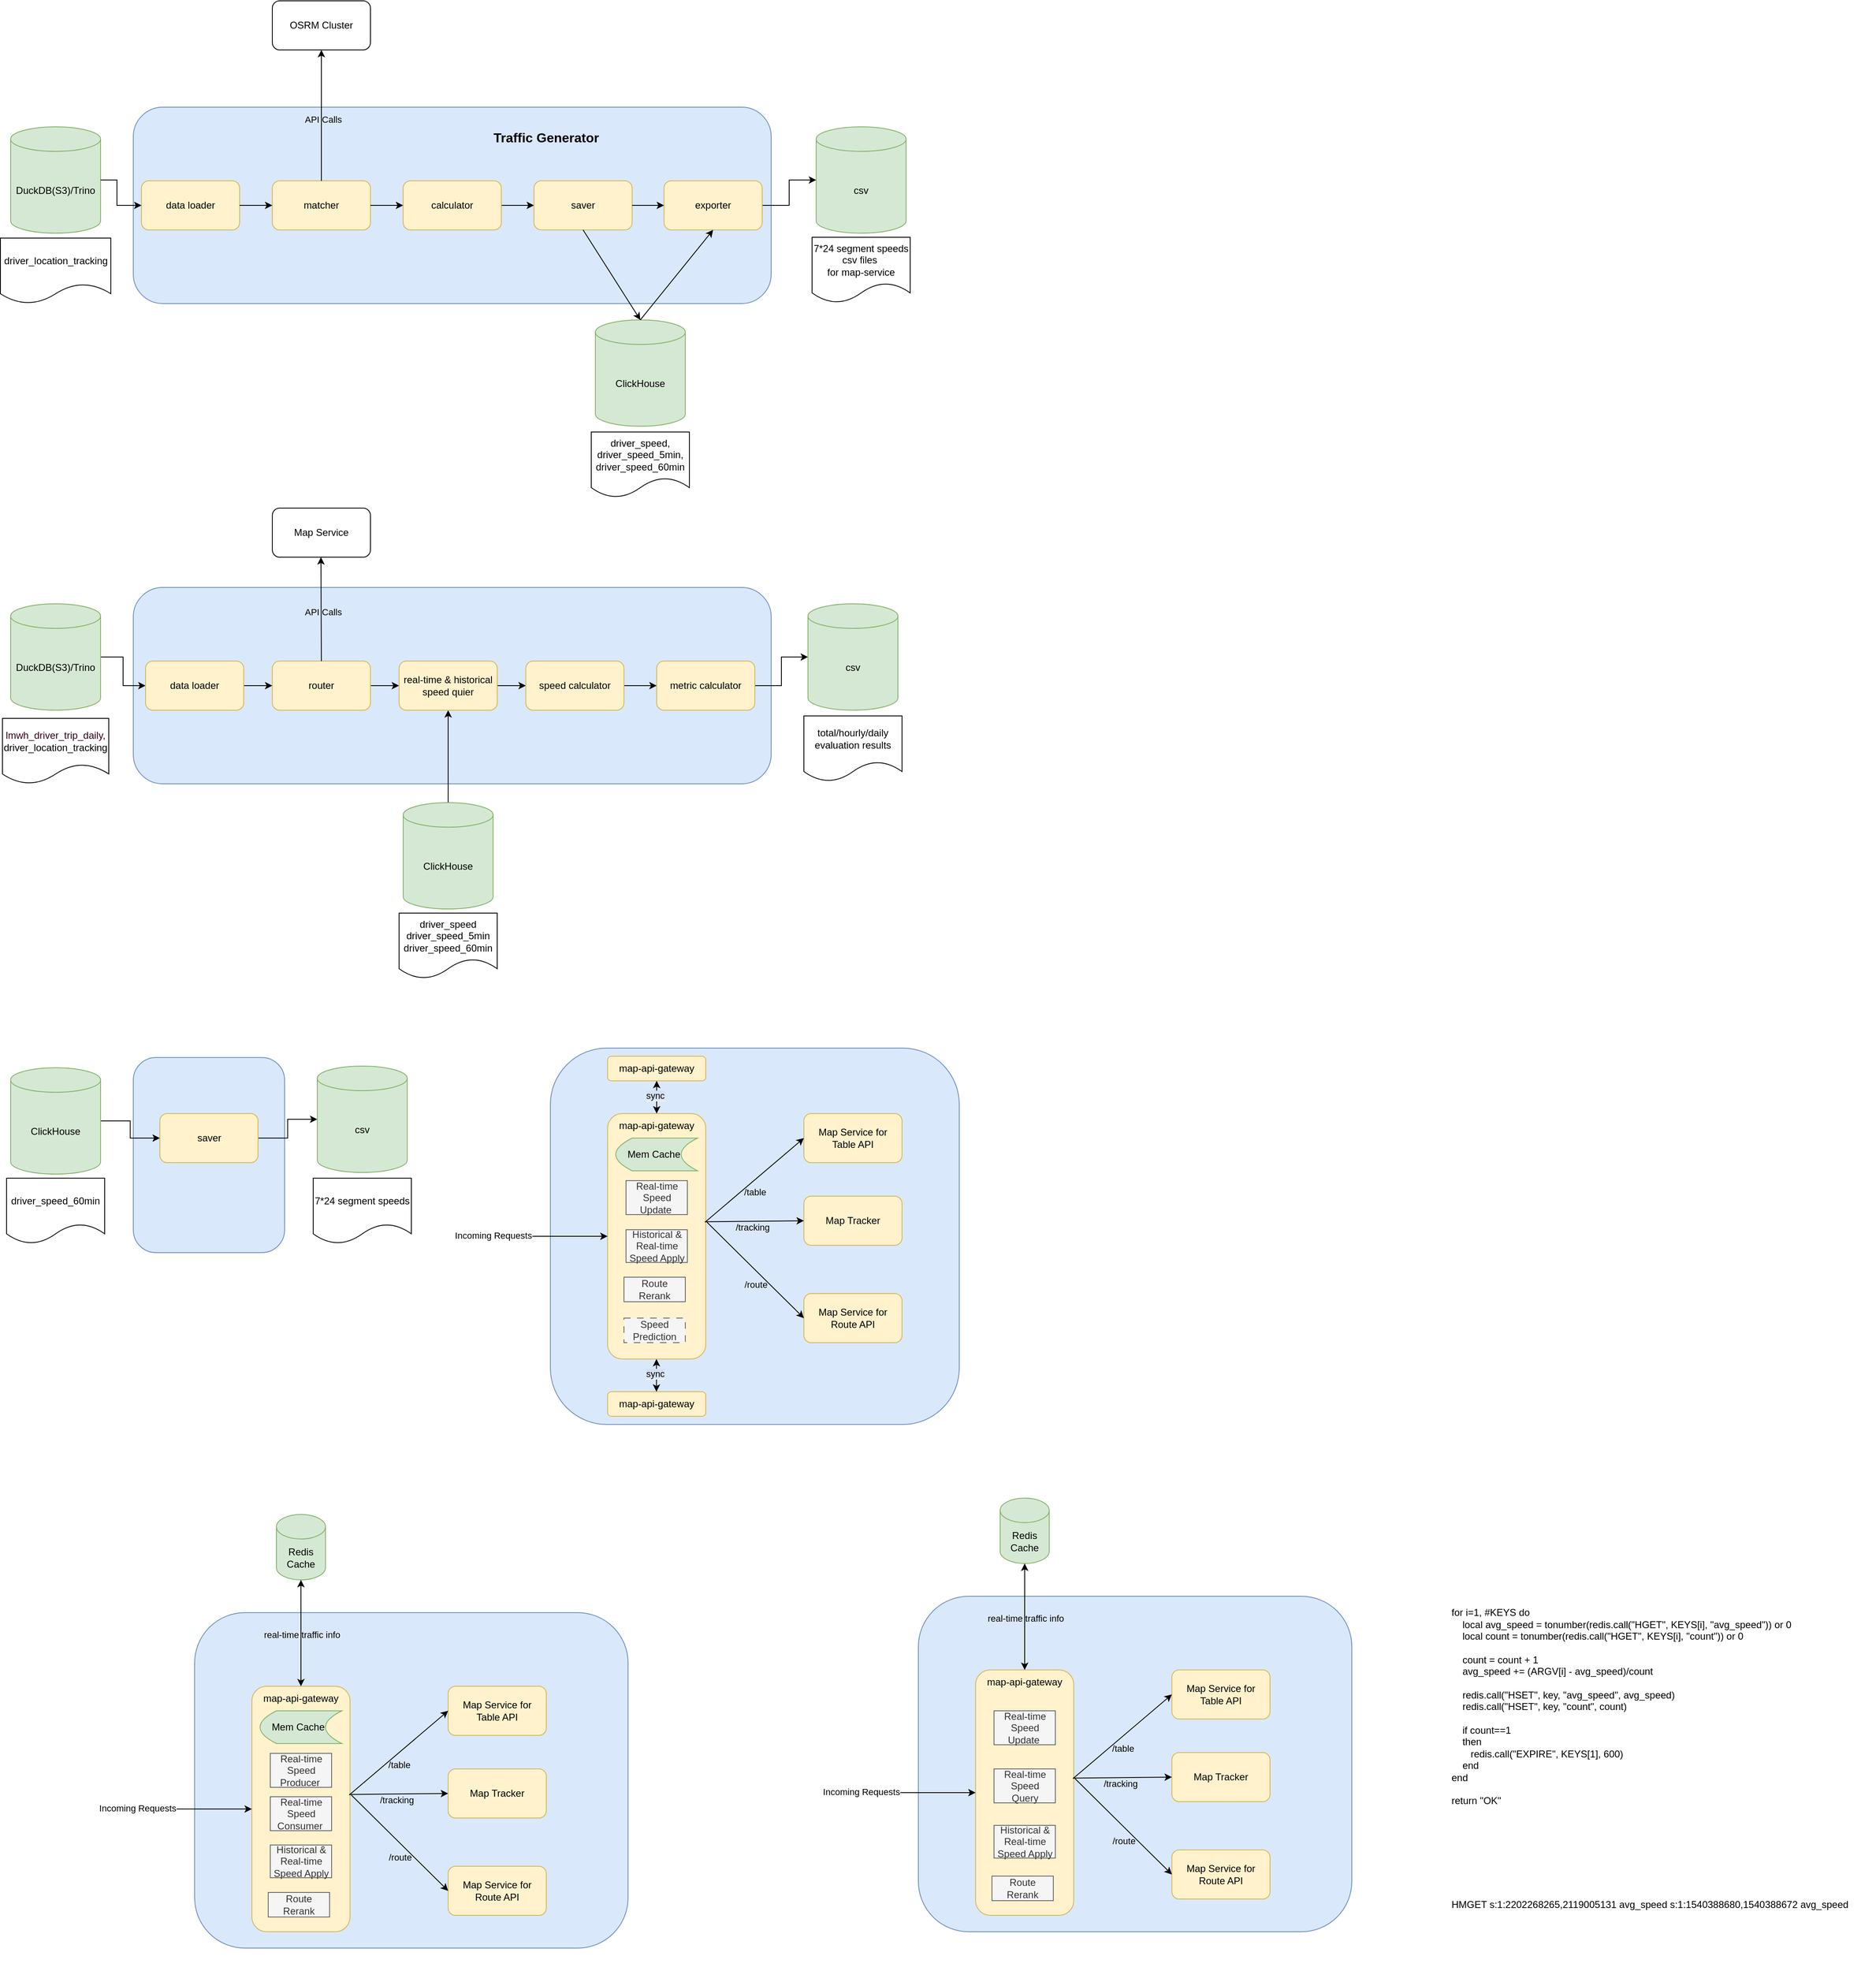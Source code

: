 <mxfile version="26.1.1">
  <diagram name="第 1 页" id="8BYuACCQoeawqHEzZooh">
    <mxGraphModel dx="1098" dy="1019" grid="1" gridSize="10" guides="1" tooltips="1" connect="1" arrows="1" fold="1" page="1" pageScale="1" pageWidth="1169" pageHeight="827" math="0" shadow="0">
      <root>
        <mxCell id="0" />
        <mxCell id="1" parent="0" />
        <mxCell id="vw1j7PgcZG8BtyWdy6v_-1" value="DuckDB(S3)/Trino" style="shape=cylinder3;whiteSpace=wrap;html=1;boundedLbl=1;backgroundOutline=1;size=15;fillColor=#d5e8d4;strokeColor=#82b366;" parent="1" vertex="1">
          <mxGeometry x="250" y="264" width="110" height="130" as="geometry" />
        </mxCell>
        <mxCell id="vw1j7PgcZG8BtyWdy6v_-2" value="&lt;font face=&quot;Helvetica&quot; style=&quot;font-size: 12px;&quot;&gt;&lt;span style=&quot;background-color: rgb(255, 255, 255);&quot;&gt;driver_location_tracking&lt;/span&gt;&lt;/font&gt;" style="shape=document;whiteSpace=wrap;html=1;boundedLbl=1;" parent="1" vertex="1">
          <mxGeometry x="237.5" y="400" width="135" height="80" as="geometry" />
        </mxCell>
        <mxCell id="vw1j7PgcZG8BtyWdy6v_-3" value="" style="rounded=1;whiteSpace=wrap;html=1;fillColor=#dae8fc;strokeColor=#6c8ebf;" parent="1" vertex="1">
          <mxGeometry x="400" y="240" width="780" height="240" as="geometry" />
        </mxCell>
        <mxCell id="vw1j7PgcZG8BtyWdy6v_-4" value="data loader" style="rounded=1;whiteSpace=wrap;html=1;fillColor=#fff2cc;strokeColor=#d6b656;" parent="1" vertex="1">
          <mxGeometry x="410" y="330" width="120" height="60" as="geometry" />
        </mxCell>
        <mxCell id="vw1j7PgcZG8BtyWdy6v_-5" value="matcher" style="rounded=1;whiteSpace=wrap;html=1;fillColor=#fff2cc;strokeColor=#d6b656;" parent="1" vertex="1">
          <mxGeometry x="570" y="330" width="120" height="60" as="geometry" />
        </mxCell>
        <mxCell id="vw1j7PgcZG8BtyWdy6v_-12" value="" style="edgeStyle=orthogonalEdgeStyle;rounded=0;orthogonalLoop=1;jettySize=auto;html=1;" parent="1" source="vw1j7PgcZG8BtyWdy6v_-6" target="vw1j7PgcZG8BtyWdy6v_-11" edge="1">
          <mxGeometry relative="1" as="geometry" />
        </mxCell>
        <mxCell id="vw1j7PgcZG8BtyWdy6v_-6" value="calculator" style="rounded=1;whiteSpace=wrap;html=1;fillColor=#fff2cc;strokeColor=#d6b656;" parent="1" vertex="1">
          <mxGeometry x="730" y="330" width="120" height="60" as="geometry" />
        </mxCell>
        <mxCell id="vw1j7PgcZG8BtyWdy6v_-7" value="" style="endArrow=classic;html=1;rounded=0;exitX=0.5;exitY=0;exitDx=0;exitDy=0;" parent="1" source="vw1j7PgcZG8BtyWdy6v_-5" edge="1">
          <mxGeometry width="50" height="50" relative="1" as="geometry">
            <mxPoint x="560" y="400" as="sourcePoint" />
            <mxPoint x="630" y="170" as="targetPoint" />
          </mxGeometry>
        </mxCell>
        <mxCell id="vw1j7PgcZG8BtyWdy6v_-26" value="API Calls" style="edgeLabel;html=1;align=center;verticalAlign=middle;resizable=0;points=[];labelBackgroundColor=none;" parent="vw1j7PgcZG8BtyWdy6v_-7" vertex="1" connectable="0">
          <mxGeometry x="-0.055" y="-2" relative="1" as="geometry">
            <mxPoint as="offset" />
          </mxGeometry>
        </mxCell>
        <mxCell id="vw1j7PgcZG8BtyWdy6v_-8" value="OSRM Cluster" style="rounded=1;whiteSpace=wrap;html=1;" parent="1" vertex="1">
          <mxGeometry x="570" y="110" width="120" height="60" as="geometry" />
        </mxCell>
        <mxCell id="vw1j7PgcZG8BtyWdy6v_-9" value="" style="endArrow=classic;html=1;rounded=0;entryX=0;entryY=0.5;entryDx=0;entryDy=0;" parent="1" target="vw1j7PgcZG8BtyWdy6v_-5" edge="1">
          <mxGeometry width="50" height="50" relative="1" as="geometry">
            <mxPoint x="530" y="360" as="sourcePoint" />
            <mxPoint x="580" y="310" as="targetPoint" />
          </mxGeometry>
        </mxCell>
        <mxCell id="vw1j7PgcZG8BtyWdy6v_-10" value="" style="endArrow=classic;html=1;rounded=0;entryX=0;entryY=0.5;entryDx=0;entryDy=0;exitX=1;exitY=0.5;exitDx=0;exitDy=0;" parent="1" source="vw1j7PgcZG8BtyWdy6v_-5" target="vw1j7PgcZG8BtyWdy6v_-6" edge="1">
          <mxGeometry width="50" height="50" relative="1" as="geometry">
            <mxPoint x="540" y="370" as="sourcePoint" />
            <mxPoint x="580" y="370" as="targetPoint" />
          </mxGeometry>
        </mxCell>
        <mxCell id="vw1j7PgcZG8BtyWdy6v_-11" value="saver" style="whiteSpace=wrap;html=1;rounded=1;fillColor=#fff2cc;strokeColor=#d6b656;" parent="1" vertex="1">
          <mxGeometry x="890" y="330" width="120" height="60" as="geometry" />
        </mxCell>
        <mxCell id="vw1j7PgcZG8BtyWdy6v_-14" value="ClickHouse" style="shape=cylinder3;whiteSpace=wrap;html=1;boundedLbl=1;backgroundOutline=1;size=15;fillColor=#d5e8d4;strokeColor=#82b366;" parent="1" vertex="1">
          <mxGeometry x="965" y="500" width="110" height="130" as="geometry" />
        </mxCell>
        <mxCell id="vw1j7PgcZG8BtyWdy6v_-15" value="&lt;span style=&quot;background-color: rgb(255, 255, 255); color: rgb(0, 0, 0);&quot;&gt;&lt;font face=&quot;Helvetica&quot;&gt;driver_speed,&lt;br&gt;&lt;/font&gt;&lt;/span&gt;&lt;span style=&quot;background-color: rgb(255, 255, 255); color: rgb(0, 0, 0);&quot;&gt;&lt;font face=&quot;Helvetica&quot;&gt;driver_speed_5min,&lt;br&gt;&lt;/font&gt;&lt;/span&gt;&lt;span style=&quot;background-color: rgb(255, 255, 255); color: rgb(0, 0, 0);&quot;&gt;&lt;font face=&quot;Helvetica&quot;&gt;driver_speed_60min&lt;/font&gt;&lt;/span&gt;" style="shape=document;whiteSpace=wrap;html=1;boundedLbl=1;" parent="1" vertex="1">
          <mxGeometry x="960" y="637" width="120" height="80" as="geometry" />
        </mxCell>
        <mxCell id="vw1j7PgcZG8BtyWdy6v_-18" value="" style="endArrow=classic;html=1;rounded=0;entryX=0;entryY=0.5;entryDx=0;entryDy=0;exitX=1;exitY=0.5;exitDx=0;exitDy=0;exitPerimeter=0;" parent="1" source="vw1j7PgcZG8BtyWdy6v_-1" target="vw1j7PgcZG8BtyWdy6v_-4" edge="1">
          <mxGeometry width="50" height="50" relative="1" as="geometry">
            <mxPoint x="540" y="370" as="sourcePoint" />
            <mxPoint x="580" y="370" as="targetPoint" />
            <Array as="points">
              <mxPoint x="380" y="329" />
              <mxPoint x="380" y="360" />
            </Array>
          </mxGeometry>
        </mxCell>
        <mxCell id="vw1j7PgcZG8BtyWdy6v_-22" value="csv" style="shape=cylinder3;whiteSpace=wrap;html=1;boundedLbl=1;backgroundOutline=1;size=15;fillColor=#d5e8d4;strokeColor=#82b366;" parent="1" vertex="1">
          <mxGeometry x="1235" y="264" width="110" height="130" as="geometry" />
        </mxCell>
        <mxCell id="vw1j7PgcZG8BtyWdy6v_-23" value="&lt;div style=&quot;background-color: rgb(255, 255, 255); color: rgb(8, 8, 8);&quot;&gt;&lt;p style=&quot;&quot;&gt;&lt;span style=&quot;color: rgb(0, 0, 0);&quot;&gt;7*24 segment speeds csv files&amp;nbsp;&lt;br&gt;&lt;/span&gt;&lt;span style=&quot;color: light-dark(rgb(0, 0, 0), rgb(237, 237, 237)); background-color: light-dark(rgb(255, 255, 255), rgb(18, 18, 18));&quot;&gt;for map-service&lt;/span&gt;&lt;/p&gt;&lt;pre style=&quot;&quot;&gt;&lt;div style=&quot;&quot;&gt;&lt;pre style=&quot;&quot;&gt;&lt;font face=&quot;JetBrains Mono, monospace&quot; color=&quot;rgba(0, 0, 0, 0)&quot;&gt;&lt;span style=&quot;color: rgb(0, 0, 0); font-size: 9.8pt;&quot;&gt;&lt;/span&gt;&lt;/font&gt;&lt;/pre&gt;&lt;/div&gt;&lt;font face=&quot;JetBrains Mono, monospace&quot; color=&quot;rgba(0, 0, 0, 0)&quot;&gt;&lt;span style=&quot;color: rgb(0, 0, 0); font-size: 9.8pt;&quot;&gt;&lt;/span&gt;&lt;/font&gt;&lt;/pre&gt;&lt;/div&gt;" style="shape=document;whiteSpace=wrap;html=1;boundedLbl=1;" parent="1" vertex="1">
          <mxGeometry x="1230" y="399" width="120" height="80" as="geometry" />
        </mxCell>
        <mxCell id="vw1j7PgcZG8BtyWdy6v_-25" value="Traffic Generator" style="text;html=1;align=center;verticalAlign=middle;whiteSpace=wrap;rounded=0;fontSize=16;fontStyle=1" parent="1" vertex="1">
          <mxGeometry x="830" y="264" width="150" height="26" as="geometry" />
        </mxCell>
        <mxCell id="vw1j7PgcZG8BtyWdy6v_-33" value="" style="rounded=1;whiteSpace=wrap;html=1;fillColor=#dae8fc;strokeColor=#6c8ebf;" parent="1" vertex="1">
          <mxGeometry x="475" y="2080" width="530" height="410" as="geometry" />
        </mxCell>
        <mxCell id="vw1j7PgcZG8BtyWdy6v_-35" value="" style="rounded=1;whiteSpace=wrap;html=1;fillColor=#fff2cc;strokeColor=#d6b656;" parent="1" vertex="1">
          <mxGeometry x="545" y="2170" width="120" height="300" as="geometry" />
        </mxCell>
        <mxCell id="vw1j7PgcZG8BtyWdy6v_-36" value="&lt;span style=&quot;background-color: transparent; color: light-dark(rgb(0, 0, 0), rgb(255, 255, 255));&quot;&gt;Map Service for&lt;br&gt;Table API&lt;/span&gt;" style="rounded=1;whiteSpace=wrap;html=1;fillColor=#fff2cc;strokeColor=#d6b656;" parent="1" vertex="1">
          <mxGeometry x="785" y="2170" width="120" height="60" as="geometry" />
        </mxCell>
        <mxCell id="vw1j7PgcZG8BtyWdy6v_-37" value="Map Service&lt;span style=&quot;background-color: transparent; color: light-dark(rgb(0, 0, 0), rgb(255, 255, 255));&quot;&gt;&amp;nbsp;for Route API&lt;/span&gt;" style="rounded=1;whiteSpace=wrap;html=1;fillColor=#fff2cc;strokeColor=#d6b656;" parent="1" vertex="1">
          <mxGeometry x="785" y="2390" width="120" height="60" as="geometry" />
        </mxCell>
        <mxCell id="vw1j7PgcZG8BtyWdy6v_-39" value="Redis Cache" style="shape=cylinder3;whiteSpace=wrap;html=1;boundedLbl=1;backgroundOutline=1;size=15;fillColor=#d5e8d4;strokeColor=#82b366;" parent="1" vertex="1">
          <mxGeometry x="575" y="1960" width="60" height="80" as="geometry" />
        </mxCell>
        <mxCell id="vw1j7PgcZG8BtyWdy6v_-42" value="Mem Cache&amp;nbsp;&amp;nbsp;" style="shape=dataStorage;whiteSpace=wrap;html=1;fixedSize=1;fillColor=#d5e8d4;strokeColor=#82b366;" parent="1" vertex="1">
          <mxGeometry x="555" y="2200" width="100" height="40" as="geometry" />
        </mxCell>
        <mxCell id="vw1j7PgcZG8BtyWdy6v_-43" value="" style="endArrow=classic;startArrow=classic;html=1;rounded=0;exitX=0.5;exitY=0;exitDx=0;exitDy=0;" parent="1" source="vw1j7PgcZG8BtyWdy6v_-35" edge="1">
          <mxGeometry width="50" height="50" relative="1" as="geometry">
            <mxPoint x="555" y="2090" as="sourcePoint" />
            <mxPoint x="605" y="2040" as="targetPoint" />
          </mxGeometry>
        </mxCell>
        <mxCell id="vw1j7PgcZG8BtyWdy6v_-45" value="real-time traffic info" style="edgeLabel;html=1;align=center;verticalAlign=middle;resizable=0;points=[];labelBackgroundColor=none;" parent="vw1j7PgcZG8BtyWdy6v_-43" vertex="1" connectable="0">
          <mxGeometry x="-0.021" y="-1" relative="1" as="geometry">
            <mxPoint as="offset" />
          </mxGeometry>
        </mxCell>
        <mxCell id="vw1j7PgcZG8BtyWdy6v_-46" value="" style="endArrow=classic;html=1;rounded=0;entryX=0;entryY=0.5;entryDx=0;entryDy=0;exitX=0.992;exitY=0.443;exitDx=0;exitDy=0;exitPerimeter=0;" parent="1" source="vw1j7PgcZG8BtyWdy6v_-35" target="vw1j7PgcZG8BtyWdy6v_-36" edge="1">
          <mxGeometry width="50" height="50" relative="1" as="geometry">
            <mxPoint x="665" y="2250" as="sourcePoint" />
            <mxPoint x="715" y="2160" as="targetPoint" />
          </mxGeometry>
        </mxCell>
        <mxCell id="vw1j7PgcZG8BtyWdy6v_-48" value="/table" style="edgeLabel;html=1;align=center;verticalAlign=middle;resizable=0;points=[];labelBackgroundColor=none;" parent="vw1j7PgcZG8BtyWdy6v_-46" vertex="1" connectable="0">
          <mxGeometry x="-0.044" y="1" relative="1" as="geometry">
            <mxPoint x="3" y="13" as="offset" />
          </mxGeometry>
        </mxCell>
        <mxCell id="vw1j7PgcZG8BtyWdy6v_-47" value="" style="endArrow=classic;html=1;rounded=0;entryX=0;entryY=0.5;entryDx=0;entryDy=0;exitX=1.013;exitY=0.443;exitDx=0;exitDy=0;exitPerimeter=0;" parent="1" source="vw1j7PgcZG8BtyWdy6v_-35" target="vw1j7PgcZG8BtyWdy6v_-37" edge="1">
          <mxGeometry width="50" height="50" relative="1" as="geometry">
            <mxPoint x="666" y="2250" as="sourcePoint" />
            <mxPoint x="795" y="2150" as="targetPoint" />
          </mxGeometry>
        </mxCell>
        <mxCell id="vw1j7PgcZG8BtyWdy6v_-49" value="/route" style="edgeLabel;html=1;align=center;verticalAlign=middle;resizable=0;points=[];labelBackgroundColor=none;" parent="vw1j7PgcZG8BtyWdy6v_-47" vertex="1" connectable="0">
          <mxGeometry x="-0.127" y="-1" relative="1" as="geometry">
            <mxPoint x="8" y="24" as="offset" />
          </mxGeometry>
        </mxCell>
        <mxCell id="vw1j7PgcZG8BtyWdy6v_-50" value="" style="endArrow=classic;html=1;rounded=0;entryX=0;entryY=0.5;entryDx=0;entryDy=0;" parent="1" target="vw1j7PgcZG8BtyWdy6v_-35" edge="1">
          <mxGeometry width="50" height="50" relative="1" as="geometry">
            <mxPoint x="365" y="2320" as="sourcePoint" />
            <mxPoint x="385" y="2160" as="targetPoint" />
          </mxGeometry>
        </mxCell>
        <mxCell id="vw1j7PgcZG8BtyWdy6v_-51" value="Incoming Requests" style="edgeLabel;html=1;align=center;verticalAlign=middle;resizable=0;points=[];" parent="vw1j7PgcZG8BtyWdy6v_-50" vertex="1" connectable="0">
          <mxGeometry x="-0.289" y="1" relative="1" as="geometry">
            <mxPoint x="-24" as="offset" />
          </mxGeometry>
        </mxCell>
        <mxCell id="vw1j7PgcZG8BtyWdy6v_-52" value="map-api-gateway" style="text;html=1;align=center;verticalAlign=middle;whiteSpace=wrap;rounded=0;" parent="1" vertex="1">
          <mxGeometry x="545" y="2170" width="120" height="30" as="geometry" />
        </mxCell>
        <mxCell id="vw1j7PgcZG8BtyWdy6v_-53" value="Historical &amp;amp; Real-time Speed Apply" style="rounded=0;whiteSpace=wrap;html=1;fillColor=#f5f5f5;fontColor=#333333;strokeColor=#666666;" parent="1" vertex="1">
          <mxGeometry x="567.5" y="2364" width="75" height="40" as="geometry" />
        </mxCell>
        <mxCell id="vw1j7PgcZG8BtyWdy6v_-54" value="Route Rerank" style="rounded=0;whiteSpace=wrap;html=1;fillColor=#f5f5f5;fontColor=#333333;strokeColor=#666666;" parent="1" vertex="1">
          <mxGeometry x="565" y="2422" width="75" height="30" as="geometry" />
        </mxCell>
        <mxCell id="vw1j7PgcZG8BtyWdy6v_-55" value="Map Tracker" style="rounded=1;whiteSpace=wrap;html=1;fillColor=#fff2cc;strokeColor=#d6b656;" parent="1" vertex="1">
          <mxGeometry x="785" y="2271" width="120" height="60" as="geometry" />
        </mxCell>
        <mxCell id="vw1j7PgcZG8BtyWdy6v_-58" value="" style="endArrow=classic;html=1;rounded=0;entryX=0;entryY=0.5;entryDx=0;entryDy=0;exitX=0.992;exitY=0.441;exitDx=0;exitDy=0;exitPerimeter=0;" parent="1" source="vw1j7PgcZG8BtyWdy6v_-35" target="vw1j7PgcZG8BtyWdy6v_-55" edge="1">
          <mxGeometry width="50" height="50" relative="1" as="geometry">
            <mxPoint x="665" y="2250" as="sourcePoint" />
            <mxPoint x="795" y="2150" as="targetPoint" />
          </mxGeometry>
        </mxCell>
        <mxCell id="vw1j7PgcZG8BtyWdy6v_-59" value="/tracking" style="edgeLabel;html=1;align=center;verticalAlign=middle;resizable=0;points=[];labelBackgroundColor=none;" parent="vw1j7PgcZG8BtyWdy6v_-58" vertex="1" connectable="0">
          <mxGeometry x="-0.044" y="1" relative="1" as="geometry">
            <mxPoint y="8" as="offset" />
          </mxGeometry>
        </mxCell>
        <mxCell id="vw1j7PgcZG8BtyWdy6v_-60" value="Real-time Speed Producer&amp;nbsp;" style="rounded=0;whiteSpace=wrap;html=1;fillColor=#f5f5f5;fontColor=#333333;strokeColor=#666666;" parent="1" vertex="1">
          <mxGeometry x="567.5" y="2252" width="75" height="41.5" as="geometry" />
        </mxCell>
        <mxCell id="rRQmV38X9FVcqSjEo84D-1" value="" style="endArrow=classic;html=1;rounded=0;exitX=0.5;exitY=1;exitDx=0;exitDy=0;entryX=0.5;entryY=0;entryDx=0;entryDy=0;entryPerimeter=0;" parent="1" source="vw1j7PgcZG8BtyWdy6v_-11" target="vw1j7PgcZG8BtyWdy6v_-14" edge="1">
          <mxGeometry width="50" height="50" relative="1" as="geometry">
            <mxPoint x="750" y="500" as="sourcePoint" />
            <mxPoint x="950" y="500" as="targetPoint" />
          </mxGeometry>
        </mxCell>
        <mxCell id="rRQmV38X9FVcqSjEo84D-4" value="" style="edgeStyle=orthogonalEdgeStyle;rounded=0;orthogonalLoop=1;jettySize=auto;html=1;" parent="1" source="rRQmV38X9FVcqSjEo84D-2" target="vw1j7PgcZG8BtyWdy6v_-22" edge="1">
          <mxGeometry relative="1" as="geometry" />
        </mxCell>
        <mxCell id="rRQmV38X9FVcqSjEo84D-2" value="exporter" style="whiteSpace=wrap;html=1;rounded=1;fillColor=#fff2cc;strokeColor=#d6b656;" parent="1" vertex="1">
          <mxGeometry x="1049" y="330" width="120" height="60" as="geometry" />
        </mxCell>
        <mxCell id="rRQmV38X9FVcqSjEo84D-3" value="" style="edgeStyle=orthogonalEdgeStyle;rounded=0;orthogonalLoop=1;jettySize=auto;html=1;exitX=1;exitY=0.5;exitDx=0;exitDy=0;entryX=0;entryY=0.5;entryDx=0;entryDy=0;" parent="1" source="vw1j7PgcZG8BtyWdy6v_-11" target="rRQmV38X9FVcqSjEo84D-2" edge="1">
          <mxGeometry relative="1" as="geometry">
            <mxPoint x="860" y="370" as="sourcePoint" />
            <mxPoint x="900" y="370" as="targetPoint" />
          </mxGeometry>
        </mxCell>
        <mxCell id="rRQmV38X9FVcqSjEo84D-5" value="" style="endArrow=classic;html=1;rounded=0;entryX=0.5;entryY=1;entryDx=0;entryDy=0;" parent="1" target="rRQmV38X9FVcqSjEo84D-2" edge="1">
          <mxGeometry width="50" height="50" relative="1" as="geometry">
            <mxPoint x="1020" y="500" as="sourcePoint" />
            <mxPoint x="1030" y="510" as="targetPoint" />
          </mxGeometry>
        </mxCell>
        <mxCell id="rRQmV38X9FVcqSjEo84D-6" value="" style="rounded=1;whiteSpace=wrap;html=1;fillColor=#dae8fc;strokeColor=#6c8ebf;" parent="1" vertex="1">
          <mxGeometry x="400" y="827" width="780" height="240" as="geometry" />
        </mxCell>
        <mxCell id="rRQmV38X9FVcqSjEo84D-18" value="" style="edgeStyle=orthogonalEdgeStyle;rounded=0;orthogonalLoop=1;jettySize=auto;html=1;exitX=0.5;exitY=0;exitDx=0;exitDy=0;exitPerimeter=0;entryX=0.5;entryY=1;entryDx=0;entryDy=0;" parent="1" source="rRQmV38X9FVcqSjEo84D-7" target="rRQmV38X9FVcqSjEo84D-16" edge="1">
          <mxGeometry relative="1" as="geometry">
            <Array as="points">
              <mxPoint x="785" y="1090" />
            </Array>
          </mxGeometry>
        </mxCell>
        <mxCell id="rRQmV38X9FVcqSjEo84D-7" value="ClickHouse" style="shape=cylinder3;whiteSpace=wrap;html=1;boundedLbl=1;backgroundOutline=1;size=15;fillColor=#d5e8d4;strokeColor=#82b366;" parent="1" vertex="1">
          <mxGeometry x="730" y="1090" width="110" height="130" as="geometry" />
        </mxCell>
        <mxCell id="rRQmV38X9FVcqSjEo84D-8" value="&lt;div style=&quot;background-color: rgb(255, 255, 255); color: rgb(8, 8, 8);&quot;&gt;&lt;p style=&quot;&quot;&gt;&lt;span style=&quot;color: rgb(0, 0, 0);&quot;&gt;&lt;font face=&quot;Helvetica&quot; style=&quot;&quot;&gt;driver_speed&lt;br&gt;&lt;/font&gt;&lt;/span&gt;&lt;span style=&quot;color: rgb(0, 0, 0);&quot;&gt;&lt;font face=&quot;Helvetica&quot;&gt;driver_speed_5min&lt;br&gt;&lt;/font&gt;&lt;/span&gt;&lt;span style=&quot;color: rgb(0, 0, 0);&quot;&gt;&lt;font face=&quot;Helvetica&quot; style=&quot;&quot;&gt;driver_speed_60min&lt;br&gt;&lt;/font&gt;&lt;/span&gt;&lt;/p&gt;&lt;pre style=&quot;&quot;&gt;&lt;div style=&quot;&quot;&gt;&lt;pre style=&quot;&quot;&gt;&lt;font face=&quot;JetBrains Mono, monospace&quot; color=&quot;rgba(0, 0, 0, 0)&quot;&gt;&lt;span style=&quot;color: rgb(0, 0, 0); font-size: 9.8pt;&quot;&gt;&lt;/span&gt;&lt;/font&gt;&lt;/pre&gt;&lt;/div&gt;&lt;font face=&quot;JetBrains Mono, monospace&quot; color=&quot;rgba(0, 0, 0, 0)&quot;&gt;&lt;span style=&quot;color: rgb(0, 0, 0); font-size: 9.8pt;&quot;&gt;&lt;/span&gt;&lt;/font&gt;&lt;/pre&gt;&lt;/div&gt;" style="shape=document;whiteSpace=wrap;html=1;boundedLbl=1;" parent="1" vertex="1">
          <mxGeometry x="725" y="1225" width="120" height="80" as="geometry" />
        </mxCell>
        <mxCell id="rRQmV38X9FVcqSjEo84D-14" value="" style="edgeStyle=orthogonalEdgeStyle;rounded=0;orthogonalLoop=1;jettySize=auto;html=1;" parent="1" source="rRQmV38X9FVcqSjEo84D-9" target="rRQmV38X9FVcqSjEo84D-11" edge="1">
          <mxGeometry relative="1" as="geometry" />
        </mxCell>
        <mxCell id="rRQmV38X9FVcqSjEo84D-9" value="DuckDB(S3)/Trino" style="shape=cylinder3;whiteSpace=wrap;html=1;boundedLbl=1;backgroundOutline=1;size=15;fillColor=#d5e8d4;strokeColor=#82b366;" parent="1" vertex="1">
          <mxGeometry x="250" y="847" width="110" height="130" as="geometry" />
        </mxCell>
        <mxCell id="rRQmV38X9FVcqSjEo84D-10" value="&lt;font style=&quot;color: rgb(51, 0, 26);&quot;&gt;lmwh_driver_trip_da&lt;/font&gt;&lt;font style=&quot;color: rgb(51, 0, 26);&quot;&gt;ily,&lt;/font&gt;&lt;div&gt;&lt;font face=&quot;Helvetica&quot; style=&quot;font-size: 12px;&quot;&gt;&lt;span style=&quot;background-color: light-dark(#ffffff, var(--ge-dark-color, #121212));&quot;&gt;driver_location_tracking&lt;/span&gt;&lt;/font&gt;&lt;/div&gt;" style="shape=document;whiteSpace=wrap;html=1;boundedLbl=1;" parent="1" vertex="1">
          <mxGeometry x="240" y="987" width="130" height="80" as="geometry" />
        </mxCell>
        <mxCell id="rRQmV38X9FVcqSjEo84D-15" value="" style="edgeStyle=orthogonalEdgeStyle;rounded=0;orthogonalLoop=1;jettySize=auto;html=1;" parent="1" source="rRQmV38X9FVcqSjEo84D-11" target="rRQmV38X9FVcqSjEo84D-13" edge="1">
          <mxGeometry relative="1" as="geometry" />
        </mxCell>
        <mxCell id="rRQmV38X9FVcqSjEo84D-11" value="data loader" style="rounded=1;whiteSpace=wrap;html=1;fillColor=#fff2cc;strokeColor=#d6b656;" parent="1" vertex="1">
          <mxGeometry x="415" y="917" width="120" height="60" as="geometry" />
        </mxCell>
        <mxCell id="rRQmV38X9FVcqSjEo84D-12" value="Map Service" style="rounded=1;whiteSpace=wrap;html=1;" parent="1" vertex="1">
          <mxGeometry x="570" y="730" width="120" height="60" as="geometry" />
        </mxCell>
        <mxCell id="rRQmV38X9FVcqSjEo84D-17" value="" style="edgeStyle=orthogonalEdgeStyle;rounded=0;orthogonalLoop=1;jettySize=auto;html=1;" parent="1" source="rRQmV38X9FVcqSjEo84D-13" target="rRQmV38X9FVcqSjEo84D-16" edge="1">
          <mxGeometry relative="1" as="geometry" />
        </mxCell>
        <mxCell id="rRQmV38X9FVcqSjEo84D-13" value="router" style="rounded=1;whiteSpace=wrap;html=1;fillColor=#fff2cc;strokeColor=#d6b656;" parent="1" vertex="1">
          <mxGeometry x="570" y="917" width="120" height="60" as="geometry" />
        </mxCell>
        <mxCell id="rRQmV38X9FVcqSjEo84D-22" value="" style="edgeStyle=orthogonalEdgeStyle;rounded=0;orthogonalLoop=1;jettySize=auto;html=1;" parent="1" source="rRQmV38X9FVcqSjEo84D-16" target="rRQmV38X9FVcqSjEo84D-21" edge="1">
          <mxGeometry relative="1" as="geometry" />
        </mxCell>
        <mxCell id="rRQmV38X9FVcqSjEo84D-16" value="real-time &amp;amp; historical speed quier" style="rounded=1;whiteSpace=wrap;html=1;fillColor=#fff2cc;strokeColor=#d6b656;" parent="1" vertex="1">
          <mxGeometry x="725" y="917" width="120" height="60" as="geometry" />
        </mxCell>
        <mxCell id="rRQmV38X9FVcqSjEo84D-19" value="" style="endArrow=classic;html=1;rounded=0;exitX=0.5;exitY=0;exitDx=0;exitDy=0;" parent="1" source="rRQmV38X9FVcqSjEo84D-13" edge="1">
          <mxGeometry width="50" height="50" relative="1" as="geometry">
            <mxPoint x="629" y="920" as="sourcePoint" />
            <mxPoint x="629.44" y="790" as="targetPoint" />
          </mxGeometry>
        </mxCell>
        <mxCell id="rRQmV38X9FVcqSjEo84D-20" value="API Calls" style="edgeLabel;html=1;align=center;verticalAlign=middle;resizable=0;points=[];labelBackgroundColor=none;" parent="rRQmV38X9FVcqSjEo84D-19" vertex="1" connectable="0">
          <mxGeometry x="-0.055" y="-2" relative="1" as="geometry">
            <mxPoint as="offset" />
          </mxGeometry>
        </mxCell>
        <mxCell id="rRQmV38X9FVcqSjEo84D-24" value="" style="edgeStyle=orthogonalEdgeStyle;rounded=0;orthogonalLoop=1;jettySize=auto;html=1;" parent="1" source="rRQmV38X9FVcqSjEo84D-21" target="rRQmV38X9FVcqSjEo84D-23" edge="1">
          <mxGeometry relative="1" as="geometry" />
        </mxCell>
        <mxCell id="rRQmV38X9FVcqSjEo84D-21" value="speed calculator" style="rounded=1;whiteSpace=wrap;html=1;fillColor=#fff2cc;strokeColor=#d6b656;" parent="1" vertex="1">
          <mxGeometry x="880" y="917" width="120" height="60" as="geometry" />
        </mxCell>
        <mxCell id="rRQmV38X9FVcqSjEo84D-27" value="" style="edgeStyle=orthogonalEdgeStyle;rounded=0;orthogonalLoop=1;jettySize=auto;html=1;entryX=0;entryY=0.5;entryDx=0;entryDy=0;entryPerimeter=0;" parent="1" source="rRQmV38X9FVcqSjEo84D-23" target="rRQmV38X9FVcqSjEo84D-25" edge="1">
          <mxGeometry relative="1" as="geometry" />
        </mxCell>
        <mxCell id="rRQmV38X9FVcqSjEo84D-23" value="metric calculator" style="rounded=1;whiteSpace=wrap;html=1;fillColor=#fff2cc;strokeColor=#d6b656;" parent="1" vertex="1">
          <mxGeometry x="1040" y="917" width="120" height="60" as="geometry" />
        </mxCell>
        <mxCell id="rRQmV38X9FVcqSjEo84D-25" value="csv" style="shape=cylinder3;whiteSpace=wrap;html=1;boundedLbl=1;backgroundOutline=1;size=15;fillColor=#d5e8d4;strokeColor=#82b366;" parent="1" vertex="1">
          <mxGeometry x="1225" y="847" width="110" height="130" as="geometry" />
        </mxCell>
        <mxCell id="rRQmV38X9FVcqSjEo84D-26" value="&lt;font face=&quot;Helvetica&quot; style=&quot;font-size: 12px;&quot;&gt;&lt;span style=&quot;background-color: rgb(255, 255, 255);&quot;&gt;total/hourly/daily evaluation results&lt;/span&gt;&lt;/font&gt;" style="shape=document;whiteSpace=wrap;html=1;boundedLbl=1;" parent="1" vertex="1">
          <mxGeometry x="1220" y="984" width="120" height="80" as="geometry" />
        </mxCell>
        <mxCell id="rRQmV38X9FVcqSjEo84D-28" value="" style="rounded=1;whiteSpace=wrap;html=1;fillColor=#dae8fc;strokeColor=#6c8ebf;" parent="1" vertex="1">
          <mxGeometry x="400" y="1401.5" width="185" height="238.5" as="geometry" />
        </mxCell>
        <mxCell id="rRQmV38X9FVcqSjEo84D-34" value="" style="edgeStyle=orthogonalEdgeStyle;rounded=0;orthogonalLoop=1;jettySize=auto;html=1;" parent="1" source="rRQmV38X9FVcqSjEo84D-29" target="rRQmV38X9FVcqSjEo84D-31" edge="1">
          <mxGeometry relative="1" as="geometry" />
        </mxCell>
        <mxCell id="rRQmV38X9FVcqSjEo84D-29" value="ClickHouse" style="shape=cylinder3;whiteSpace=wrap;html=1;boundedLbl=1;backgroundOutline=1;size=15;fillColor=#d5e8d4;strokeColor=#82b366;" parent="1" vertex="1">
          <mxGeometry x="250" y="1414" width="110" height="130" as="geometry" />
        </mxCell>
        <mxCell id="rRQmV38X9FVcqSjEo84D-30" value="&lt;div style=&quot;background-color: rgb(255, 255, 255); color: rgb(8, 8, 8);&quot;&gt;&lt;p style=&quot;&quot;&gt;&lt;span style=&quot;color: rgb(0, 0, 0);&quot;&gt;&lt;font face=&quot;Helvetica&quot; style=&quot;&quot;&gt;driver_speed_60min&lt;br&gt;&lt;/font&gt;&lt;/span&gt;&lt;/p&gt;&lt;pre style=&quot;&quot;&gt;&lt;div style=&quot;&quot;&gt;&lt;pre style=&quot;&quot;&gt;&lt;font face=&quot;JetBrains Mono, monospace&quot; color=&quot;rgba(0, 0, 0, 0)&quot;&gt;&lt;span style=&quot;color: rgb(0, 0, 0); font-size: 9.8pt;&quot;&gt;&lt;/span&gt;&lt;/font&gt;&lt;/pre&gt;&lt;/div&gt;&lt;font face=&quot;JetBrains Mono, monospace&quot; color=&quot;rgba(0, 0, 0, 0)&quot;&gt;&lt;span style=&quot;color: rgb(0, 0, 0); font-size: 9.8pt;&quot;&gt;&lt;/span&gt;&lt;/font&gt;&lt;/pre&gt;&lt;/div&gt;" style="shape=document;whiteSpace=wrap;html=1;boundedLbl=1;" parent="1" vertex="1">
          <mxGeometry x="245" y="1549" width="120" height="80" as="geometry" />
        </mxCell>
        <mxCell id="rRQmV38X9FVcqSjEo84D-35" value="" style="edgeStyle=orthogonalEdgeStyle;rounded=0;orthogonalLoop=1;jettySize=auto;html=1;" parent="1" source="rRQmV38X9FVcqSjEo84D-31" target="rRQmV38X9FVcqSjEo84D-32" edge="1">
          <mxGeometry relative="1" as="geometry" />
        </mxCell>
        <mxCell id="rRQmV38X9FVcqSjEo84D-31" value="saver" style="rounded=1;whiteSpace=wrap;html=1;fillColor=#fff2cc;strokeColor=#d6b656;" parent="1" vertex="1">
          <mxGeometry x="432.5" y="1470" width="120" height="60" as="geometry" />
        </mxCell>
        <mxCell id="rRQmV38X9FVcqSjEo84D-32" value="csv" style="shape=cylinder3;whiteSpace=wrap;html=1;boundedLbl=1;backgroundOutline=1;size=15;fillColor=#d5e8d4;strokeColor=#82b366;" parent="1" vertex="1">
          <mxGeometry x="625" y="1412" width="110" height="130" as="geometry" />
        </mxCell>
        <mxCell id="rRQmV38X9FVcqSjEo84D-33" value="&lt;span style=&quot;background-color: rgb(255, 255, 255);&quot;&gt;7*24 segment speeds&lt;/span&gt;" style="shape=document;whiteSpace=wrap;html=1;boundedLbl=1;" parent="1" vertex="1">
          <mxGeometry x="620" y="1549" width="120" height="80" as="geometry" />
        </mxCell>
        <mxCell id="rRQmV38X9FVcqSjEo84D-36" value="" style="rounded=1;whiteSpace=wrap;html=1;fillColor=#dae8fc;strokeColor=#6c8ebf;" parent="1" vertex="1">
          <mxGeometry x="910" y="1390" width="500" height="460" as="geometry" />
        </mxCell>
        <mxCell id="rRQmV38X9FVcqSjEo84D-37" value="" style="rounded=1;whiteSpace=wrap;html=1;fillColor=#fff2cc;strokeColor=#d6b656;" parent="1" vertex="1">
          <mxGeometry x="980" y="1470" width="120" height="300" as="geometry" />
        </mxCell>
        <mxCell id="rRQmV38X9FVcqSjEo84D-38" value="&lt;span style=&quot;background-color: transparent; color: light-dark(rgb(0, 0, 0), rgb(255, 255, 255));&quot;&gt;Map Service for&lt;br&gt;Table API&lt;/span&gt;" style="rounded=1;whiteSpace=wrap;html=1;fillColor=#fff2cc;strokeColor=#d6b656;" parent="1" vertex="1">
          <mxGeometry x="1220" y="1470" width="120" height="60" as="geometry" />
        </mxCell>
        <mxCell id="rRQmV38X9FVcqSjEo84D-39" value="Map Service&lt;span style=&quot;background-color: transparent; color: light-dark(rgb(0, 0, 0), rgb(255, 255, 255));&quot;&gt;&amp;nbsp;for Route API&lt;/span&gt;" style="rounded=1;whiteSpace=wrap;html=1;fillColor=#fff2cc;strokeColor=#d6b656;" parent="1" vertex="1">
          <mxGeometry x="1220" y="1690" width="120" height="60" as="geometry" />
        </mxCell>
        <mxCell id="rRQmV38X9FVcqSjEo84D-40" value="Mem Cache&amp;nbsp;&amp;nbsp;" style="shape=dataStorage;whiteSpace=wrap;html=1;fixedSize=1;fillColor=#d5e8d4;strokeColor=#82b366;" parent="1" vertex="1">
          <mxGeometry x="990" y="1500" width="100" height="40" as="geometry" />
        </mxCell>
        <mxCell id="rRQmV38X9FVcqSjEo84D-43" value="" style="endArrow=classic;html=1;rounded=0;entryX=0;entryY=0.5;entryDx=0;entryDy=0;exitX=0.992;exitY=0.443;exitDx=0;exitDy=0;exitPerimeter=0;" parent="1" source="rRQmV38X9FVcqSjEo84D-37" target="rRQmV38X9FVcqSjEo84D-38" edge="1">
          <mxGeometry width="50" height="50" relative="1" as="geometry">
            <mxPoint x="1100" y="1550" as="sourcePoint" />
            <mxPoint x="1150" y="1460" as="targetPoint" />
          </mxGeometry>
        </mxCell>
        <mxCell id="rRQmV38X9FVcqSjEo84D-44" value="/table" style="edgeLabel;html=1;align=center;verticalAlign=middle;resizable=0;points=[];labelBackgroundColor=none;" parent="rRQmV38X9FVcqSjEo84D-43" vertex="1" connectable="0">
          <mxGeometry x="-0.044" y="1" relative="1" as="geometry">
            <mxPoint x="3" y="13" as="offset" />
          </mxGeometry>
        </mxCell>
        <mxCell id="rRQmV38X9FVcqSjEo84D-45" value="" style="endArrow=classic;html=1;rounded=0;entryX=0;entryY=0.5;entryDx=0;entryDy=0;exitX=1.013;exitY=0.443;exitDx=0;exitDy=0;exitPerimeter=0;" parent="1" source="rRQmV38X9FVcqSjEo84D-37" target="rRQmV38X9FVcqSjEo84D-39" edge="1">
          <mxGeometry width="50" height="50" relative="1" as="geometry">
            <mxPoint x="1101" y="1550" as="sourcePoint" />
            <mxPoint x="1230" y="1450" as="targetPoint" />
          </mxGeometry>
        </mxCell>
        <mxCell id="rRQmV38X9FVcqSjEo84D-46" value="/route" style="edgeLabel;html=1;align=center;verticalAlign=middle;resizable=0;points=[];labelBackgroundColor=none;" parent="rRQmV38X9FVcqSjEo84D-45" vertex="1" connectable="0">
          <mxGeometry x="-0.127" y="-1" relative="1" as="geometry">
            <mxPoint x="8" y="24" as="offset" />
          </mxGeometry>
        </mxCell>
        <mxCell id="rRQmV38X9FVcqSjEo84D-47" value="" style="endArrow=classic;html=1;rounded=0;entryX=0;entryY=0.5;entryDx=0;entryDy=0;" parent="1" target="rRQmV38X9FVcqSjEo84D-37" edge="1">
          <mxGeometry width="50" height="50" relative="1" as="geometry">
            <mxPoint x="800" y="1620" as="sourcePoint" />
            <mxPoint x="820" y="1460" as="targetPoint" />
          </mxGeometry>
        </mxCell>
        <mxCell id="rRQmV38X9FVcqSjEo84D-48" value="Incoming Requests" style="edgeLabel;html=1;align=center;verticalAlign=middle;resizable=0;points=[];" parent="rRQmV38X9FVcqSjEo84D-47" vertex="1" connectable="0">
          <mxGeometry x="-0.289" y="1" relative="1" as="geometry">
            <mxPoint x="-24" as="offset" />
          </mxGeometry>
        </mxCell>
        <mxCell id="rRQmV38X9FVcqSjEo84D-49" value="map-api-gateway" style="text;html=1;align=center;verticalAlign=middle;whiteSpace=wrap;rounded=0;" parent="1" vertex="1">
          <mxGeometry x="980" y="1470" width="120" height="30" as="geometry" />
        </mxCell>
        <mxCell id="rRQmV38X9FVcqSjEo84D-50" value="Historical &amp;amp; Real-time Speed Apply" style="rounded=0;whiteSpace=wrap;html=1;fillColor=#f5f5f5;fontColor=#333333;strokeColor=#666666;" parent="1" vertex="1">
          <mxGeometry x="1002.5" y="1612" width="75" height="40" as="geometry" />
        </mxCell>
        <mxCell id="rRQmV38X9FVcqSjEo84D-51" value="Route Rerank" style="rounded=0;whiteSpace=wrap;html=1;fillColor=#f5f5f5;fontColor=#333333;strokeColor=#666666;" parent="1" vertex="1">
          <mxGeometry x="1000" y="1670" width="75" height="30" as="geometry" />
        </mxCell>
        <mxCell id="rRQmV38X9FVcqSjEo84D-52" value="Map Tracker" style="rounded=1;whiteSpace=wrap;html=1;fillColor=#fff2cc;strokeColor=#d6b656;" parent="1" vertex="1">
          <mxGeometry x="1220" y="1571" width="120" height="60" as="geometry" />
        </mxCell>
        <mxCell id="rRQmV38X9FVcqSjEo84D-53" value="" style="endArrow=classic;html=1;rounded=0;entryX=0;entryY=0.5;entryDx=0;entryDy=0;exitX=0.992;exitY=0.441;exitDx=0;exitDy=0;exitPerimeter=0;" parent="1" source="rRQmV38X9FVcqSjEo84D-37" target="rRQmV38X9FVcqSjEo84D-52" edge="1">
          <mxGeometry width="50" height="50" relative="1" as="geometry">
            <mxPoint x="1100" y="1550" as="sourcePoint" />
            <mxPoint x="1230" y="1450" as="targetPoint" />
          </mxGeometry>
        </mxCell>
        <mxCell id="rRQmV38X9FVcqSjEo84D-54" value="/tracking" style="edgeLabel;html=1;align=center;verticalAlign=middle;resizable=0;points=[];labelBackgroundColor=none;" parent="rRQmV38X9FVcqSjEo84D-53" vertex="1" connectable="0">
          <mxGeometry x="-0.044" y="1" relative="1" as="geometry">
            <mxPoint y="8" as="offset" />
          </mxGeometry>
        </mxCell>
        <mxCell id="rRQmV38X9FVcqSjEo84D-55" value="Real-time Speed Update&amp;nbsp;" style="rounded=0;whiteSpace=wrap;html=1;fillColor=#f5f5f5;fontColor=#333333;strokeColor=#666666;" parent="1" vertex="1">
          <mxGeometry x="1002.5" y="1552" width="75" height="41.5" as="geometry" />
        </mxCell>
        <mxCell id="rRQmV38X9FVcqSjEo84D-56" value="Speed Prediction" style="rounded=0;whiteSpace=wrap;html=1;fillColor=#f5f5f5;fontColor=#333333;strokeColor=#666666;dashed=1;dashPattern=8 8;" parent="1" vertex="1">
          <mxGeometry x="1000" y="1720" width="75" height="30" as="geometry" />
        </mxCell>
        <mxCell id="rRQmV38X9FVcqSjEo84D-57" value="map-api-gateway" style="rounded=1;whiteSpace=wrap;html=1;fillColor=#fff2cc;strokeColor=#d6b656;" parent="1" vertex="1">
          <mxGeometry x="980" y="1400" width="120" height="30" as="geometry" />
        </mxCell>
        <mxCell id="rRQmV38X9FVcqSjEo84D-59" value="map-api-gateway" style="rounded=1;whiteSpace=wrap;html=1;fillColor=#fff2cc;strokeColor=#d6b656;" parent="1" vertex="1">
          <mxGeometry x="980" y="1810" width="120" height="30" as="geometry" />
        </mxCell>
        <mxCell id="rRQmV38X9FVcqSjEo84D-60" value="" style="endArrow=classic;startArrow=classic;html=1;rounded=0;entryX=0.5;entryY=1;entryDx=0;entryDy=0;" parent="1" source="rRQmV38X9FVcqSjEo84D-49" target="rRQmV38X9FVcqSjEo84D-57" edge="1">
          <mxGeometry width="50" height="50" relative="1" as="geometry">
            <mxPoint x="990" y="1640" as="sourcePoint" />
            <mxPoint x="1040" y="1590" as="targetPoint" />
          </mxGeometry>
        </mxCell>
        <mxCell id="rRQmV38X9FVcqSjEo84D-61" value="&lt;span style=&quot;background-color: rgb(212, 225, 245);&quot;&gt;sync&lt;/span&gt;" style="edgeLabel;html=1;align=center;verticalAlign=middle;resizable=0;points=[];" parent="rRQmV38X9FVcqSjEo84D-60" vertex="1" connectable="0">
          <mxGeometry x="0.129" y="2" relative="1" as="geometry">
            <mxPoint as="offset" />
          </mxGeometry>
        </mxCell>
        <mxCell id="rRQmV38X9FVcqSjEo84D-62" value="" style="endArrow=classic;startArrow=classic;html=1;rounded=0;entryX=0.5;entryY=1;entryDx=0;entryDy=0;" parent="1" edge="1">
          <mxGeometry width="50" height="50" relative="1" as="geometry">
            <mxPoint x="1039.74" y="1810" as="sourcePoint" />
            <mxPoint x="1039.74" y="1770" as="targetPoint" />
          </mxGeometry>
        </mxCell>
        <mxCell id="rRQmV38X9FVcqSjEo84D-63" value="&lt;span style=&quot;background-color: rgb(212, 225, 245);&quot;&gt;sync&lt;/span&gt;" style="edgeLabel;html=1;align=center;verticalAlign=middle;resizable=0;points=[];" parent="rRQmV38X9FVcqSjEo84D-62" vertex="1" connectable="0">
          <mxGeometry x="0.129" y="2" relative="1" as="geometry">
            <mxPoint as="offset" />
          </mxGeometry>
        </mxCell>
        <mxCell id="rRQmV38X9FVcqSjEo84D-68" value="Real-time Speed&lt;br&gt;Consumer&amp;nbsp;" style="rounded=0;whiteSpace=wrap;html=1;fillColor=#f5f5f5;fontColor=#333333;strokeColor=#666666;" parent="1" vertex="1">
          <mxGeometry x="567.5" y="2305" width="75" height="41.5" as="geometry" />
        </mxCell>
        <mxCell id="rRQmV38X9FVcqSjEo84D-69" value="" style="rounded=1;whiteSpace=wrap;html=1;fillColor=#dae8fc;strokeColor=#6c8ebf;" parent="1" vertex="1">
          <mxGeometry x="1360" y="2060" width="530" height="410" as="geometry" />
        </mxCell>
        <mxCell id="rRQmV38X9FVcqSjEo84D-70" value="" style="rounded=1;whiteSpace=wrap;html=1;fillColor=#fff2cc;strokeColor=#d6b656;" parent="1" vertex="1">
          <mxGeometry x="1430" y="2150" width="120" height="300" as="geometry" />
        </mxCell>
        <mxCell id="rRQmV38X9FVcqSjEo84D-71" value="&lt;span style=&quot;background-color: transparent; color: light-dark(rgb(0, 0, 0), rgb(255, 255, 255));&quot;&gt;Map Service for&lt;br&gt;Table API&lt;/span&gt;" style="rounded=1;whiteSpace=wrap;html=1;fillColor=#fff2cc;strokeColor=#d6b656;" parent="1" vertex="1">
          <mxGeometry x="1670" y="2150" width="120" height="60" as="geometry" />
        </mxCell>
        <mxCell id="rRQmV38X9FVcqSjEo84D-72" value="Map Service&lt;span style=&quot;background-color: transparent; color: light-dark(rgb(0, 0, 0), rgb(255, 255, 255));&quot;&gt;&amp;nbsp;for Route API&lt;/span&gt;" style="rounded=1;whiteSpace=wrap;html=1;fillColor=#fff2cc;strokeColor=#d6b656;" parent="1" vertex="1">
          <mxGeometry x="1670" y="2370" width="120" height="60" as="geometry" />
        </mxCell>
        <mxCell id="rRQmV38X9FVcqSjEo84D-73" value="Redis Cache" style="shape=cylinder3;whiteSpace=wrap;html=1;boundedLbl=1;backgroundOutline=1;size=15;fillColor=#d5e8d4;strokeColor=#82b366;" parent="1" vertex="1">
          <mxGeometry x="1460" y="1940" width="60" height="80" as="geometry" />
        </mxCell>
        <mxCell id="rRQmV38X9FVcqSjEo84D-75" value="" style="endArrow=classic;startArrow=classic;html=1;rounded=0;exitX=0.5;exitY=0;exitDx=0;exitDy=0;" parent="1" source="rRQmV38X9FVcqSjEo84D-70" edge="1">
          <mxGeometry width="50" height="50" relative="1" as="geometry">
            <mxPoint x="1440" y="2070" as="sourcePoint" />
            <mxPoint x="1490" y="2020" as="targetPoint" />
          </mxGeometry>
        </mxCell>
        <mxCell id="rRQmV38X9FVcqSjEo84D-76" value="real-time traffic info" style="edgeLabel;html=1;align=center;verticalAlign=middle;resizable=0;points=[];labelBackgroundColor=none;" parent="rRQmV38X9FVcqSjEo84D-75" vertex="1" connectable="0">
          <mxGeometry x="-0.021" y="-1" relative="1" as="geometry">
            <mxPoint as="offset" />
          </mxGeometry>
        </mxCell>
        <mxCell id="rRQmV38X9FVcqSjEo84D-77" value="" style="endArrow=classic;html=1;rounded=0;entryX=0;entryY=0.5;entryDx=0;entryDy=0;exitX=0.992;exitY=0.443;exitDx=0;exitDy=0;exitPerimeter=0;" parent="1" source="rRQmV38X9FVcqSjEo84D-70" target="rRQmV38X9FVcqSjEo84D-71" edge="1">
          <mxGeometry width="50" height="50" relative="1" as="geometry">
            <mxPoint x="1550" y="2230" as="sourcePoint" />
            <mxPoint x="1600" y="2140" as="targetPoint" />
          </mxGeometry>
        </mxCell>
        <mxCell id="rRQmV38X9FVcqSjEo84D-78" value="/table" style="edgeLabel;html=1;align=center;verticalAlign=middle;resizable=0;points=[];labelBackgroundColor=none;" parent="rRQmV38X9FVcqSjEo84D-77" vertex="1" connectable="0">
          <mxGeometry x="-0.044" y="1" relative="1" as="geometry">
            <mxPoint x="3" y="13" as="offset" />
          </mxGeometry>
        </mxCell>
        <mxCell id="rRQmV38X9FVcqSjEo84D-79" value="" style="endArrow=classic;html=1;rounded=0;entryX=0;entryY=0.5;entryDx=0;entryDy=0;exitX=1.013;exitY=0.443;exitDx=0;exitDy=0;exitPerimeter=0;" parent="1" source="rRQmV38X9FVcqSjEo84D-70" target="rRQmV38X9FVcqSjEo84D-72" edge="1">
          <mxGeometry width="50" height="50" relative="1" as="geometry">
            <mxPoint x="1551" y="2230" as="sourcePoint" />
            <mxPoint x="1680" y="2130" as="targetPoint" />
          </mxGeometry>
        </mxCell>
        <mxCell id="rRQmV38X9FVcqSjEo84D-80" value="/route" style="edgeLabel;html=1;align=center;verticalAlign=middle;resizable=0;points=[];labelBackgroundColor=none;" parent="rRQmV38X9FVcqSjEo84D-79" vertex="1" connectable="0">
          <mxGeometry x="-0.127" y="-1" relative="1" as="geometry">
            <mxPoint x="8" y="24" as="offset" />
          </mxGeometry>
        </mxCell>
        <mxCell id="rRQmV38X9FVcqSjEo84D-81" value="" style="endArrow=classic;html=1;rounded=0;entryX=0;entryY=0.5;entryDx=0;entryDy=0;" parent="1" target="rRQmV38X9FVcqSjEo84D-70" edge="1">
          <mxGeometry width="50" height="50" relative="1" as="geometry">
            <mxPoint x="1250" y="2300" as="sourcePoint" />
            <mxPoint x="1270" y="2140" as="targetPoint" />
          </mxGeometry>
        </mxCell>
        <mxCell id="rRQmV38X9FVcqSjEo84D-82" value="Incoming Requests" style="edgeLabel;html=1;align=center;verticalAlign=middle;resizable=0;points=[];" parent="rRQmV38X9FVcqSjEo84D-81" vertex="1" connectable="0">
          <mxGeometry x="-0.289" y="1" relative="1" as="geometry">
            <mxPoint x="-24" as="offset" />
          </mxGeometry>
        </mxCell>
        <mxCell id="rRQmV38X9FVcqSjEo84D-83" value="map-api-gateway" style="text;html=1;align=center;verticalAlign=middle;whiteSpace=wrap;rounded=0;" parent="1" vertex="1">
          <mxGeometry x="1430" y="2150" width="120" height="30" as="geometry" />
        </mxCell>
        <mxCell id="rRQmV38X9FVcqSjEo84D-84" value="Historical &amp;amp; Real-time Speed Apply" style="rounded=0;whiteSpace=wrap;html=1;fillColor=#f5f5f5;fontColor=#333333;strokeColor=#666666;" parent="1" vertex="1">
          <mxGeometry x="1452.5" y="2340" width="75" height="40" as="geometry" />
        </mxCell>
        <mxCell id="rRQmV38X9FVcqSjEo84D-85" value="Route Rerank" style="rounded=0;whiteSpace=wrap;html=1;fillColor=#f5f5f5;fontColor=#333333;strokeColor=#666666;" parent="1" vertex="1">
          <mxGeometry x="1450" y="2402" width="75" height="30" as="geometry" />
        </mxCell>
        <mxCell id="rRQmV38X9FVcqSjEo84D-86" value="Map Tracker" style="rounded=1;whiteSpace=wrap;html=1;fillColor=#fff2cc;strokeColor=#d6b656;" parent="1" vertex="1">
          <mxGeometry x="1670" y="2251" width="120" height="60" as="geometry" />
        </mxCell>
        <mxCell id="rRQmV38X9FVcqSjEo84D-87" value="" style="endArrow=classic;html=1;rounded=0;entryX=0;entryY=0.5;entryDx=0;entryDy=0;exitX=0.992;exitY=0.441;exitDx=0;exitDy=0;exitPerimeter=0;" parent="1" source="rRQmV38X9FVcqSjEo84D-70" target="rRQmV38X9FVcqSjEo84D-86" edge="1">
          <mxGeometry width="50" height="50" relative="1" as="geometry">
            <mxPoint x="1550" y="2230" as="sourcePoint" />
            <mxPoint x="1680" y="2130" as="targetPoint" />
          </mxGeometry>
        </mxCell>
        <mxCell id="rRQmV38X9FVcqSjEo84D-88" value="/tracking" style="edgeLabel;html=1;align=center;verticalAlign=middle;resizable=0;points=[];labelBackgroundColor=none;" parent="rRQmV38X9FVcqSjEo84D-87" vertex="1" connectable="0">
          <mxGeometry x="-0.044" y="1" relative="1" as="geometry">
            <mxPoint y="8" as="offset" />
          </mxGeometry>
        </mxCell>
        <mxCell id="rRQmV38X9FVcqSjEo84D-89" value="Real-time Speed Update&amp;nbsp;" style="rounded=0;whiteSpace=wrap;html=1;fillColor=#f5f5f5;fontColor=#333333;strokeColor=#666666;" parent="1" vertex="1">
          <mxGeometry x="1452.5" y="2200" width="75" height="41.5" as="geometry" />
        </mxCell>
        <mxCell id="rRQmV38X9FVcqSjEo84D-90" value="Real-time Speed&lt;br&gt;Query" style="rounded=0;whiteSpace=wrap;html=1;fillColor=#f5f5f5;fontColor=#333333;strokeColor=#666666;" parent="1" vertex="1">
          <mxGeometry x="1452.5" y="2271" width="75" height="41.5" as="geometry" />
        </mxCell>
        <mxCell id="rRQmV38X9FVcqSjEo84D-91" value="for i=1, #KEYS do&lt;div&gt;&amp;nbsp; &amp;nbsp; local avg_speed&amp;nbsp;= tonumber(redis.call(&quot;HGET&quot;, KEYS[i], &quot;avg_speed&quot;)) or 0&lt;/div&gt;&lt;div&gt;&amp;nbsp; &amp;nbsp; local&amp;nbsp;count = tonumber(redis.call(&quot;HGET&quot;, KEYS[i], &quot;count&quot;)) or 0&lt;br&gt;&lt;/div&gt;&lt;div&gt;&lt;br&gt;&lt;/div&gt;&lt;div&gt;&amp;nbsp; &amp;nbsp; count = count + 1&lt;br&gt;&lt;/div&gt;&lt;div&gt;&amp;nbsp; &amp;nbsp; avg_speed&amp;nbsp;+= (&lt;span style=&quot;background-color: transparent;&quot;&gt;ARGV[i] -&amp;nbsp;&lt;/span&gt;avg_speed&lt;span style=&quot;background-color: transparent; color: light-dark(rgb(0, 0, 0), rgb(255, 255, 255));&quot;&gt;)/&lt;/span&gt;&lt;span style=&quot;background-color: transparent; color: light-dark(rgb(0, 0, 0), rgb(255, 255, 255));&quot;&gt;count&lt;/span&gt;&lt;/div&gt;&lt;div&gt;&lt;br&gt;&lt;/div&gt;&lt;div&gt;&lt;div&gt;&lt;span style=&quot;background-color: transparent;&quot;&gt;&amp;nbsp; &amp;nbsp; redis.call(&quot;HSET&quot;, key, &quot;&lt;/span&gt;avg_speed&lt;span style=&quot;background-color: transparent;&quot;&gt;&quot;,&amp;nbsp;&lt;/span&gt;avg_speed&lt;span style=&quot;background-color: transparent;&quot;&gt;)&lt;/span&gt;&lt;/div&gt;&lt;div&gt;&lt;span style=&quot;background-color: transparent;&quot;&gt;&amp;nbsp; &amp;nbsp; redis.call(&quot;HSET&quot;, key, &quot;count&quot;, count)&lt;/span&gt;&lt;/div&gt;&lt;/div&gt;&lt;div&gt;&amp;nbsp; &amp;nbsp;&amp;nbsp;&lt;/div&gt;&lt;div&gt;&amp;nbsp; &amp;nbsp; if count==1&lt;/div&gt;&lt;div&gt;&amp;nbsp; &amp;nbsp; then&lt;/div&gt;&lt;div&gt;&lt;span style=&quot;background-color: transparent;&quot;&gt;&amp;nbsp; &amp;nbsp; &amp;nbsp; &amp;nbsp;redis.call(&quot;EXPIRE&quot;, KEYS[1], 600)&lt;/span&gt;&lt;/div&gt;&lt;div&gt;&lt;span style=&quot;background-color: transparent;&quot;&gt;&amp;nbsp; &amp;nbsp; end&lt;/span&gt;&lt;/div&gt;&lt;div&gt;&lt;span style=&quot;background-color: transparent;&quot;&gt;end&lt;/span&gt;&lt;/div&gt;&lt;div&gt;&lt;span style=&quot;background-color: transparent;&quot;&gt;&lt;br&gt;&lt;/span&gt;&lt;/div&gt;&lt;div&gt;&lt;span style=&quot;background-color: transparent;&quot;&gt;return &quot;OK&quot;&lt;/span&gt;&lt;/div&gt;" style="text;html=1;align=left;verticalAlign=middle;whiteSpace=wrap;rounded=0;" parent="1" vertex="1">
          <mxGeometry x="2010" y="2050" width="420" height="290" as="geometry" />
        </mxCell>
        <mxCell id="rRQmV38X9FVcqSjEo84D-93" value="HMGET s:1:2202268265,2119005131 avg_speed s:1:1540388680,1540388672 avg_speed" style="text;html=1;align=left;verticalAlign=middle;whiteSpace=wrap;rounded=0;" parent="1" vertex="1">
          <mxGeometry x="2010" y="2357" width="520" height="160" as="geometry" />
        </mxCell>
      </root>
    </mxGraphModel>
  </diagram>
</mxfile>
